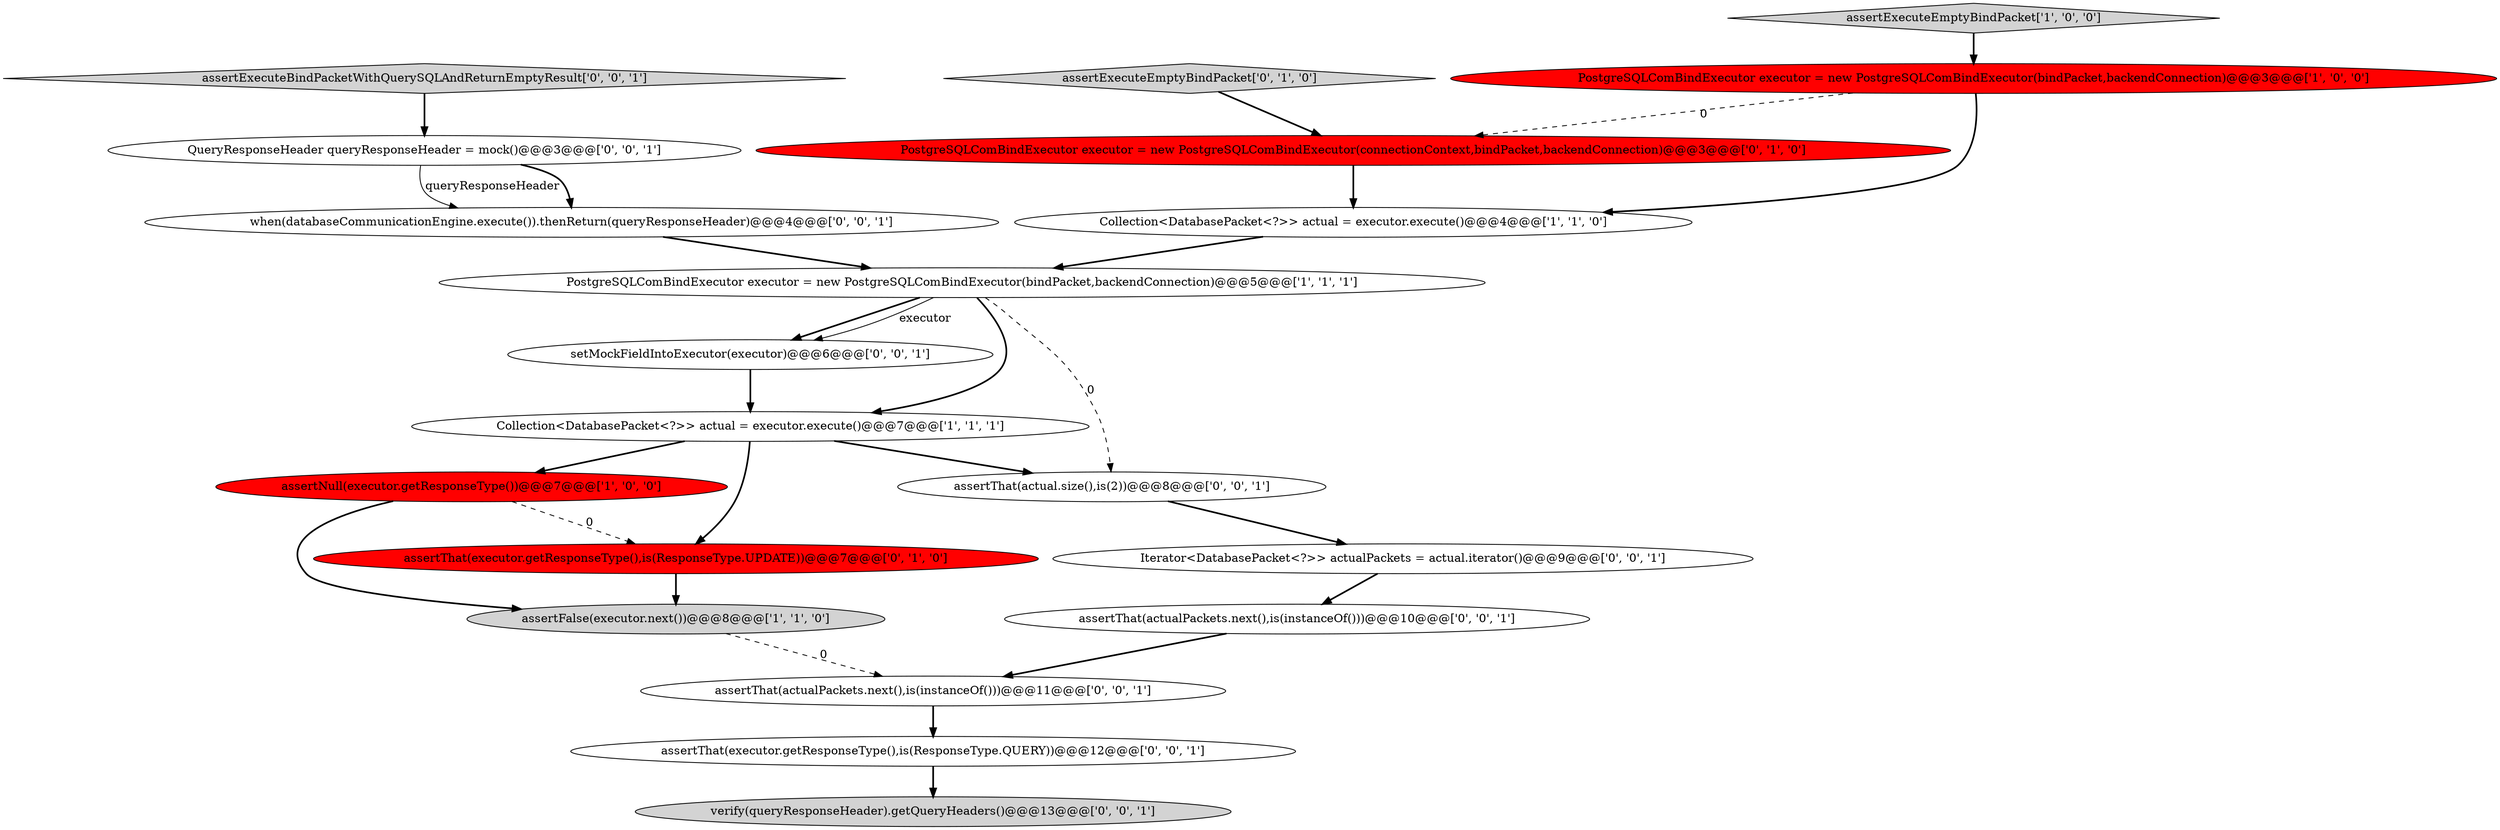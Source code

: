 digraph {
0 [style = filled, label = "PostgreSQLComBindExecutor executor = new PostgreSQLComBindExecutor(bindPacket,backendConnection)@@@3@@@['1', '0', '0']", fillcolor = red, shape = ellipse image = "AAA1AAABBB1BBB"];
10 [style = filled, label = "verify(queryResponseHeader).getQueryHeaders()@@@13@@@['0', '0', '1']", fillcolor = lightgray, shape = ellipse image = "AAA0AAABBB3BBB"];
13 [style = filled, label = "assertExecuteBindPacketWithQuerySQLAndReturnEmptyResult['0', '0', '1']", fillcolor = lightgray, shape = diamond image = "AAA0AAABBB3BBB"];
17 [style = filled, label = "setMockFieldIntoExecutor(executor)@@@6@@@['0', '0', '1']", fillcolor = white, shape = ellipse image = "AAA0AAABBB3BBB"];
15 [style = filled, label = "assertThat(actualPackets.next(),is(instanceOf()))@@@10@@@['0', '0', '1']", fillcolor = white, shape = ellipse image = "AAA0AAABBB3BBB"];
9 [style = filled, label = "PostgreSQLComBindExecutor executor = new PostgreSQLComBindExecutor(connectionContext,bindPacket,backendConnection)@@@3@@@['0', '1', '0']", fillcolor = red, shape = ellipse image = "AAA1AAABBB2BBB"];
12 [style = filled, label = "assertThat(actual.size(),is(2))@@@8@@@['0', '0', '1']", fillcolor = white, shape = ellipse image = "AAA0AAABBB3BBB"];
2 [style = filled, label = "Collection<DatabasePacket<?>> actual = executor.execute()@@@7@@@['1', '1', '1']", fillcolor = white, shape = ellipse image = "AAA0AAABBB1BBB"];
1 [style = filled, label = "PostgreSQLComBindExecutor executor = new PostgreSQLComBindExecutor(bindPacket,backendConnection)@@@5@@@['1', '1', '1']", fillcolor = white, shape = ellipse image = "AAA0AAABBB1BBB"];
16 [style = filled, label = "assertThat(executor.getResponseType(),is(ResponseType.QUERY))@@@12@@@['0', '0', '1']", fillcolor = white, shape = ellipse image = "AAA0AAABBB3BBB"];
6 [style = filled, label = "assertFalse(executor.next())@@@8@@@['1', '1', '0']", fillcolor = lightgray, shape = ellipse image = "AAA0AAABBB1BBB"];
7 [style = filled, label = "assertThat(executor.getResponseType(),is(ResponseType.UPDATE))@@@7@@@['0', '1', '0']", fillcolor = red, shape = ellipse image = "AAA1AAABBB2BBB"];
4 [style = filled, label = "assertNull(executor.getResponseType())@@@7@@@['1', '0', '0']", fillcolor = red, shape = ellipse image = "AAA1AAABBB1BBB"];
5 [style = filled, label = "assertExecuteEmptyBindPacket['1', '0', '0']", fillcolor = lightgray, shape = diamond image = "AAA0AAABBB1BBB"];
3 [style = filled, label = "Collection<DatabasePacket<?>> actual = executor.execute()@@@4@@@['1', '1', '0']", fillcolor = white, shape = ellipse image = "AAA0AAABBB1BBB"];
8 [style = filled, label = "assertExecuteEmptyBindPacket['0', '1', '0']", fillcolor = lightgray, shape = diamond image = "AAA0AAABBB2BBB"];
14 [style = filled, label = "Iterator<DatabasePacket<?>> actualPackets = actual.iterator()@@@9@@@['0', '0', '1']", fillcolor = white, shape = ellipse image = "AAA0AAABBB3BBB"];
18 [style = filled, label = "assertThat(actualPackets.next(),is(instanceOf()))@@@11@@@['0', '0', '1']", fillcolor = white, shape = ellipse image = "AAA0AAABBB3BBB"];
19 [style = filled, label = "QueryResponseHeader queryResponseHeader = mock()@@@3@@@['0', '0', '1']", fillcolor = white, shape = ellipse image = "AAA0AAABBB3BBB"];
11 [style = filled, label = "when(databaseCommunicationEngine.execute()).thenReturn(queryResponseHeader)@@@4@@@['0', '0', '1']", fillcolor = white, shape = ellipse image = "AAA0AAABBB3BBB"];
0->3 [style = bold, label=""];
3->1 [style = bold, label=""];
4->6 [style = bold, label=""];
11->1 [style = bold, label=""];
16->10 [style = bold, label=""];
19->11 [style = solid, label="queryResponseHeader"];
19->11 [style = bold, label=""];
2->4 [style = bold, label=""];
15->18 [style = bold, label=""];
2->12 [style = bold, label=""];
1->17 [style = bold, label=""];
6->18 [style = dashed, label="0"];
1->12 [style = dashed, label="0"];
13->19 [style = bold, label=""];
17->2 [style = bold, label=""];
5->0 [style = bold, label=""];
4->7 [style = dashed, label="0"];
7->6 [style = bold, label=""];
12->14 [style = bold, label=""];
8->9 [style = bold, label=""];
1->17 [style = solid, label="executor"];
9->3 [style = bold, label=""];
14->15 [style = bold, label=""];
1->2 [style = bold, label=""];
2->7 [style = bold, label=""];
0->9 [style = dashed, label="0"];
18->16 [style = bold, label=""];
}
